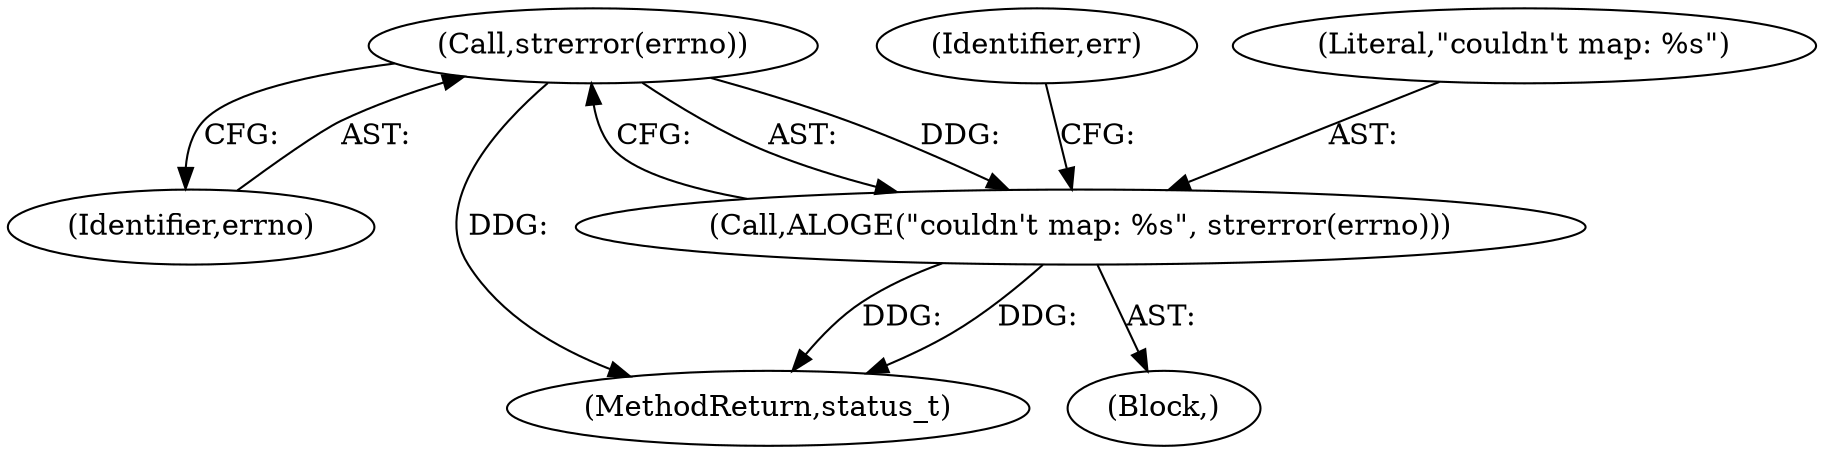 digraph "0_Android_0bb5ced60304da7f61478ffd359e7ba65d72f181@API" {
"1000515" [label="(Call,strerror(errno))"];
"1000513" [label="(Call,ALOGE(\"couldn't map: %s\", strerror(errno)))"];
"1000512" [label="(Block,)"];
"1000516" [label="(Identifier,errno)"];
"1000518" [label="(Identifier,err)"];
"1000514" [label="(Literal,\"couldn't map: %s\")"];
"1001353" [label="(MethodReturn,status_t)"];
"1000515" [label="(Call,strerror(errno))"];
"1000513" [label="(Call,ALOGE(\"couldn't map: %s\", strerror(errno)))"];
"1000515" -> "1000513"  [label="AST: "];
"1000515" -> "1000516"  [label="CFG: "];
"1000516" -> "1000515"  [label="AST: "];
"1000513" -> "1000515"  [label="CFG: "];
"1000515" -> "1001353"  [label="DDG: "];
"1000515" -> "1000513"  [label="DDG: "];
"1000513" -> "1000512"  [label="AST: "];
"1000514" -> "1000513"  [label="AST: "];
"1000518" -> "1000513"  [label="CFG: "];
"1000513" -> "1001353"  [label="DDG: "];
"1000513" -> "1001353"  [label="DDG: "];
}
